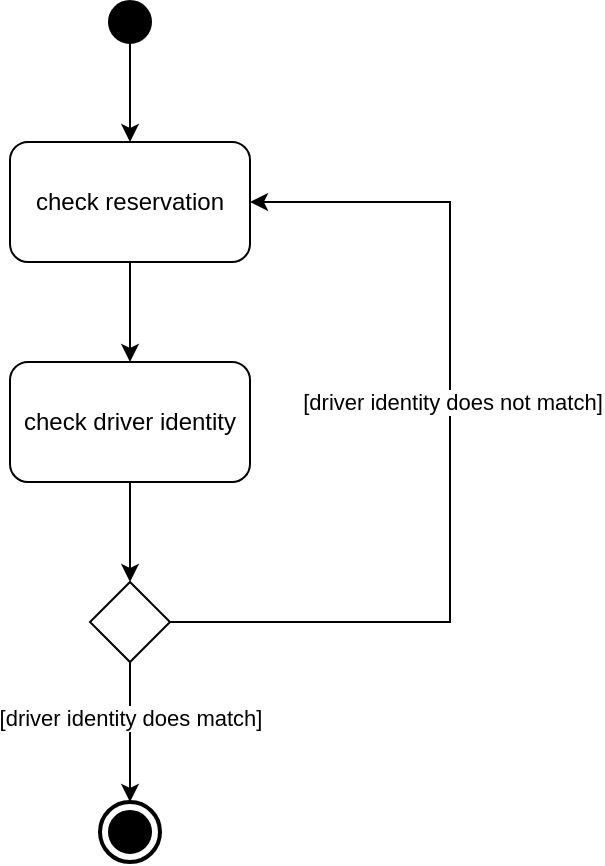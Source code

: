 <mxfile version="26.0.4">
  <diagram name="Seite-1" id="EGFpPbwpN3NIDaKOlWR-">
    <mxGraphModel dx="819" dy="488" grid="1" gridSize="10" guides="1" tooltips="1" connect="1" arrows="1" fold="1" page="1" pageScale="1" pageWidth="827" pageHeight="1169" math="0" shadow="0">
      <root>
        <mxCell id="0" />
        <mxCell id="1" parent="0" />
        <mxCell id="ZYwUiXDEwUgPDPiaext9-4" value="" style="edgeStyle=orthogonalEdgeStyle;rounded=0;orthogonalLoop=1;jettySize=auto;html=1;entryX=0.5;entryY=0;entryDx=0;entryDy=0;" edge="1" parent="1" source="ZYwUiXDEwUgPDPiaext9-1" target="ZYwUiXDEwUgPDPiaext9-5">
          <mxGeometry relative="1" as="geometry">
            <mxPoint x="400" y="270" as="targetPoint" />
          </mxGeometry>
        </mxCell>
        <mxCell id="ZYwUiXDEwUgPDPiaext9-1" value="" style="shape=ellipse;html=1;fillColor=strokeColor;strokeWidth=2;verticalLabelPosition=bottom;verticalAlignment=top;perimeter=ellipsePerimeter;" vertex="1" parent="1">
          <mxGeometry x="390" y="190" width="20" height="20" as="geometry" />
        </mxCell>
        <mxCell id="ZYwUiXDEwUgPDPiaext9-5" value="check reservation" style="rounded=1;whiteSpace=wrap;html=1;" vertex="1" parent="1">
          <mxGeometry x="340" y="260" width="120" height="60" as="geometry" />
        </mxCell>
        <mxCell id="ZYwUiXDEwUgPDPiaext9-7" style="edgeStyle=orthogonalEdgeStyle;rounded=0;orthogonalLoop=1;jettySize=auto;html=1;entryX=0.5;entryY=0;entryDx=0;entryDy=0;" edge="1" parent="1" source="ZYwUiXDEwUgPDPiaext9-5" target="ZYwUiXDEwUgPDPiaext9-8">
          <mxGeometry relative="1" as="geometry">
            <mxPoint x="400" y="360" as="targetPoint" />
          </mxGeometry>
        </mxCell>
        <mxCell id="ZYwUiXDEwUgPDPiaext9-8" value="check driver identity" style="rounded=1;whiteSpace=wrap;html=1;" vertex="1" parent="1">
          <mxGeometry x="340" y="370" width="120" height="60" as="geometry" />
        </mxCell>
        <mxCell id="ZYwUiXDEwUgPDPiaext9-13" style="edgeStyle=orthogonalEdgeStyle;rounded=0;orthogonalLoop=1;jettySize=auto;html=1;entryX=1;entryY=0.5;entryDx=0;entryDy=0;" edge="1" parent="1" source="ZYwUiXDEwUgPDPiaext9-11" target="ZYwUiXDEwUgPDPiaext9-5">
          <mxGeometry relative="1" as="geometry">
            <Array as="points">
              <mxPoint x="560" y="500" />
              <mxPoint x="560" y="290" />
            </Array>
          </mxGeometry>
        </mxCell>
        <mxCell id="ZYwUiXDEwUgPDPiaext9-14" value="[driver identity does not match]" style="edgeLabel;html=1;align=center;verticalAlign=middle;resizable=0;points=[];" vertex="1" connectable="0" parent="ZYwUiXDEwUgPDPiaext9-13">
          <mxGeometry x="0.208" y="-1" relative="1" as="geometry">
            <mxPoint y="22" as="offset" />
          </mxGeometry>
        </mxCell>
        <mxCell id="ZYwUiXDEwUgPDPiaext9-16" style="edgeStyle=orthogonalEdgeStyle;rounded=0;orthogonalLoop=1;jettySize=auto;html=1;entryX=0.5;entryY=0;entryDx=0;entryDy=0;entryPerimeter=0;" edge="1" parent="1" source="ZYwUiXDEwUgPDPiaext9-11" target="ZYwUiXDEwUgPDPiaext9-18">
          <mxGeometry relative="1" as="geometry">
            <mxPoint x="400" y="570" as="targetPoint" />
          </mxGeometry>
        </mxCell>
        <mxCell id="ZYwUiXDEwUgPDPiaext9-17" value="[driver identity does match]" style="edgeLabel;html=1;align=center;verticalAlign=middle;resizable=0;points=[];" vertex="1" connectable="0" parent="ZYwUiXDEwUgPDPiaext9-16">
          <mxGeometry x="-0.2" relative="1" as="geometry">
            <mxPoint as="offset" />
          </mxGeometry>
        </mxCell>
        <mxCell id="ZYwUiXDEwUgPDPiaext9-11" value="" style="rhombus;whiteSpace=wrap;html=1;" vertex="1" parent="1">
          <mxGeometry x="380" y="480" width="40" height="40" as="geometry" />
        </mxCell>
        <mxCell id="ZYwUiXDEwUgPDPiaext9-12" style="edgeStyle=orthogonalEdgeStyle;rounded=0;orthogonalLoop=1;jettySize=auto;html=1;entryX=0.5;entryY=0;entryDx=0;entryDy=0;" edge="1" parent="1" source="ZYwUiXDEwUgPDPiaext9-8" target="ZYwUiXDEwUgPDPiaext9-11">
          <mxGeometry relative="1" as="geometry">
            <mxPoint x="400" y="470" as="targetPoint" />
          </mxGeometry>
        </mxCell>
        <mxCell id="ZYwUiXDEwUgPDPiaext9-18" value="" style="html=1;shape=mxgraph.sysml.actFinal;strokeWidth=2;verticalLabelPosition=bottom;verticalAlignment=top;" vertex="1" parent="1">
          <mxGeometry x="385" y="590" width="30" height="30" as="geometry" />
        </mxCell>
      </root>
    </mxGraphModel>
  </diagram>
</mxfile>
